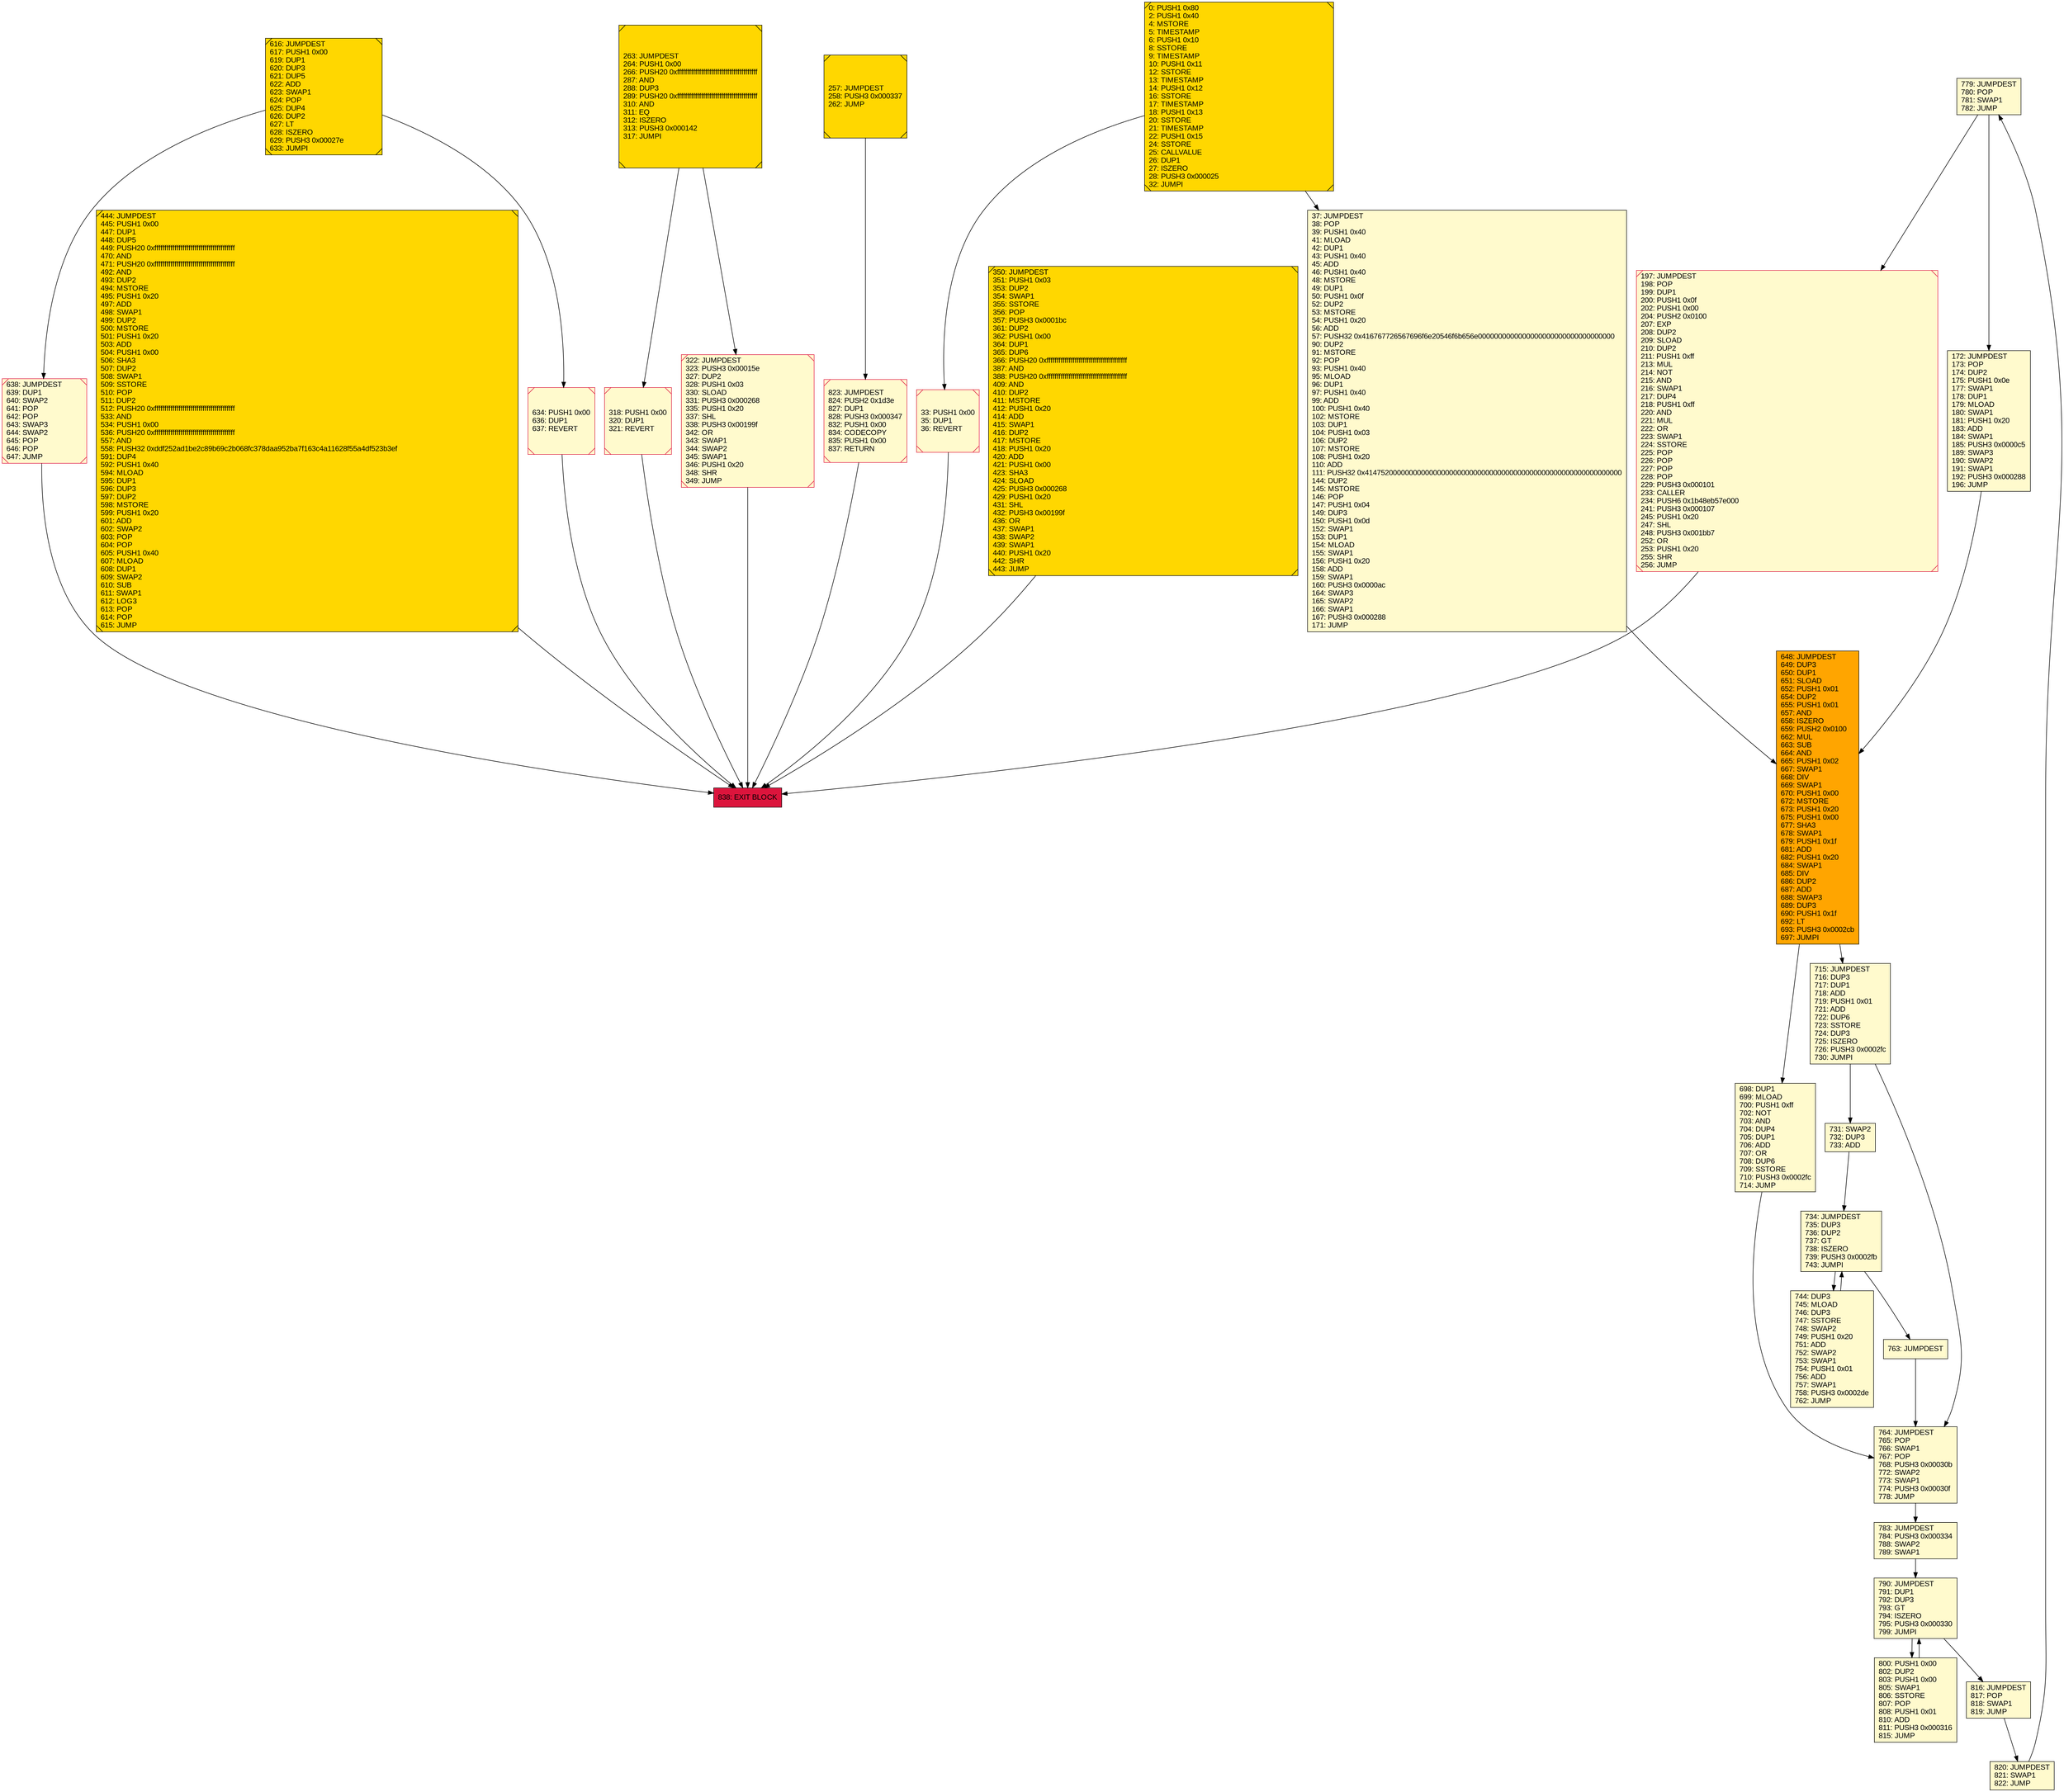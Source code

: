 digraph G {
bgcolor=transparent rankdir=UD;
node [shape=box style=filled color=black fillcolor=white fontname=arial fontcolor=black];
33 [label="33: PUSH1 0x00\l35: DUP1\l36: REVERT\l" fillcolor=lemonchiffon shape=Msquare color=crimson ];
444 [label="444: JUMPDEST\l445: PUSH1 0x00\l447: DUP1\l448: DUP5\l449: PUSH20 0xffffffffffffffffffffffffffffffffffffffff\l470: AND\l471: PUSH20 0xffffffffffffffffffffffffffffffffffffffff\l492: AND\l493: DUP2\l494: MSTORE\l495: PUSH1 0x20\l497: ADD\l498: SWAP1\l499: DUP2\l500: MSTORE\l501: PUSH1 0x20\l503: ADD\l504: PUSH1 0x00\l506: SHA3\l507: DUP2\l508: SWAP1\l509: SSTORE\l510: POP\l511: DUP2\l512: PUSH20 0xffffffffffffffffffffffffffffffffffffffff\l533: AND\l534: PUSH1 0x00\l536: PUSH20 0xffffffffffffffffffffffffffffffffffffffff\l557: AND\l558: PUSH32 0xddf252ad1be2c89b69c2b068fc378daa952ba7f163c4a11628f55a4df523b3ef\l591: DUP4\l592: PUSH1 0x40\l594: MLOAD\l595: DUP1\l596: DUP3\l597: DUP2\l598: MSTORE\l599: PUSH1 0x20\l601: ADD\l602: SWAP2\l603: POP\l604: POP\l605: PUSH1 0x40\l607: MLOAD\l608: DUP1\l609: SWAP2\l610: SUB\l611: SWAP1\l612: LOG3\l613: POP\l614: POP\l615: JUMP\l" fillcolor=lemonchiffon shape=Msquare fillcolor=gold ];
820 [label="820: JUMPDEST\l821: SWAP1\l822: JUMP\l" fillcolor=lemonchiffon ];
838 [label="838: EXIT BLOCK\l" fillcolor=crimson ];
800 [label="800: PUSH1 0x00\l802: DUP2\l803: PUSH1 0x00\l805: SWAP1\l806: SSTORE\l807: POP\l808: PUSH1 0x01\l810: ADD\l811: PUSH3 0x000316\l815: JUMP\l" fillcolor=lemonchiffon ];
715 [label="715: JUMPDEST\l716: DUP3\l717: DUP1\l718: ADD\l719: PUSH1 0x01\l721: ADD\l722: DUP6\l723: SSTORE\l724: DUP3\l725: ISZERO\l726: PUSH3 0x0002fc\l730: JUMPI\l" fillcolor=lemonchiffon ];
648 [label="648: JUMPDEST\l649: DUP3\l650: DUP1\l651: SLOAD\l652: PUSH1 0x01\l654: DUP2\l655: PUSH1 0x01\l657: AND\l658: ISZERO\l659: PUSH2 0x0100\l662: MUL\l663: SUB\l664: AND\l665: PUSH1 0x02\l667: SWAP1\l668: DIV\l669: SWAP1\l670: PUSH1 0x00\l672: MSTORE\l673: PUSH1 0x20\l675: PUSH1 0x00\l677: SHA3\l678: SWAP1\l679: PUSH1 0x1f\l681: ADD\l682: PUSH1 0x20\l684: SWAP1\l685: DIV\l686: DUP2\l687: ADD\l688: SWAP3\l689: DUP3\l690: PUSH1 0x1f\l692: LT\l693: PUSH3 0x0002cb\l697: JUMPI\l" fillcolor=orange ];
734 [label="734: JUMPDEST\l735: DUP3\l736: DUP2\l737: GT\l738: ISZERO\l739: PUSH3 0x0002fb\l743: JUMPI\l" fillcolor=lemonchiffon ];
764 [label="764: JUMPDEST\l765: POP\l766: SWAP1\l767: POP\l768: PUSH3 0x00030b\l772: SWAP2\l773: SWAP1\l774: PUSH3 0x00030f\l778: JUMP\l" fillcolor=lemonchiffon ];
638 [label="638: JUMPDEST\l639: DUP1\l640: SWAP2\l641: POP\l642: POP\l643: SWAP3\l644: SWAP2\l645: POP\l646: POP\l647: JUMP\l" fillcolor=lemonchiffon shape=Msquare color=crimson ];
197 [label="197: JUMPDEST\l198: POP\l199: DUP1\l200: PUSH1 0x0f\l202: PUSH1 0x00\l204: PUSH2 0x0100\l207: EXP\l208: DUP2\l209: SLOAD\l210: DUP2\l211: PUSH1 0xff\l213: MUL\l214: NOT\l215: AND\l216: SWAP1\l217: DUP4\l218: PUSH1 0xff\l220: AND\l221: MUL\l222: OR\l223: SWAP1\l224: SSTORE\l225: POP\l226: POP\l227: POP\l228: POP\l229: PUSH3 0x000101\l233: CALLER\l234: PUSH6 0x1b48eb57e000\l241: PUSH3 0x000107\l245: PUSH1 0x20\l247: SHL\l248: PUSH3 0x001bb7\l252: OR\l253: PUSH1 0x20\l255: SHR\l256: JUMP\l" fillcolor=lemonchiffon shape=Msquare color=crimson ];
731 [label="731: SWAP2\l732: DUP3\l733: ADD\l" fillcolor=lemonchiffon ];
634 [label="634: PUSH1 0x00\l636: DUP1\l637: REVERT\l" fillcolor=lemonchiffon shape=Msquare color=crimson ];
779 [label="779: JUMPDEST\l780: POP\l781: SWAP1\l782: JUMP\l" fillcolor=lemonchiffon ];
318 [label="318: PUSH1 0x00\l320: DUP1\l321: REVERT\l" fillcolor=lemonchiffon shape=Msquare color=crimson ];
322 [label="322: JUMPDEST\l323: PUSH3 0x00015e\l327: DUP2\l328: PUSH1 0x03\l330: SLOAD\l331: PUSH3 0x000268\l335: PUSH1 0x20\l337: SHL\l338: PUSH3 0x00199f\l342: OR\l343: SWAP1\l344: SWAP2\l345: SWAP1\l346: PUSH1 0x20\l348: SHR\l349: JUMP\l" fillcolor=lemonchiffon shape=Msquare color=crimson ];
816 [label="816: JUMPDEST\l817: POP\l818: SWAP1\l819: JUMP\l" fillcolor=lemonchiffon ];
350 [label="350: JUMPDEST\l351: PUSH1 0x03\l353: DUP2\l354: SWAP1\l355: SSTORE\l356: POP\l357: PUSH3 0x0001bc\l361: DUP2\l362: PUSH1 0x00\l364: DUP1\l365: DUP6\l366: PUSH20 0xffffffffffffffffffffffffffffffffffffffff\l387: AND\l388: PUSH20 0xffffffffffffffffffffffffffffffffffffffff\l409: AND\l410: DUP2\l411: MSTORE\l412: PUSH1 0x20\l414: ADD\l415: SWAP1\l416: DUP2\l417: MSTORE\l418: PUSH1 0x20\l420: ADD\l421: PUSH1 0x00\l423: SHA3\l424: SLOAD\l425: PUSH3 0x000268\l429: PUSH1 0x20\l431: SHL\l432: PUSH3 0x00199f\l436: OR\l437: SWAP1\l438: SWAP2\l439: SWAP1\l440: PUSH1 0x20\l442: SHR\l443: JUMP\l" fillcolor=lemonchiffon shape=Msquare fillcolor=gold ];
790 [label="790: JUMPDEST\l791: DUP1\l792: DUP3\l793: GT\l794: ISZERO\l795: PUSH3 0x000330\l799: JUMPI\l" fillcolor=lemonchiffon ];
616 [label="616: JUMPDEST\l617: PUSH1 0x00\l619: DUP1\l620: DUP3\l621: DUP5\l622: ADD\l623: SWAP1\l624: POP\l625: DUP4\l626: DUP2\l627: LT\l628: ISZERO\l629: PUSH3 0x00027e\l633: JUMPI\l" fillcolor=lemonchiffon shape=Msquare fillcolor=gold ];
257 [label="257: JUMPDEST\l258: PUSH3 0x000337\l262: JUMP\l" fillcolor=lemonchiffon shape=Msquare fillcolor=gold ];
823 [label="823: JUMPDEST\l824: PUSH2 0x1d3e\l827: DUP1\l828: PUSH3 0x000347\l832: PUSH1 0x00\l834: CODECOPY\l835: PUSH1 0x00\l837: RETURN\l" fillcolor=lemonchiffon shape=Msquare color=crimson ];
172 [label="172: JUMPDEST\l173: POP\l174: DUP2\l175: PUSH1 0x0e\l177: SWAP1\l178: DUP1\l179: MLOAD\l180: SWAP1\l181: PUSH1 0x20\l183: ADD\l184: SWAP1\l185: PUSH3 0x0000c5\l189: SWAP3\l190: SWAP2\l191: SWAP1\l192: PUSH3 0x000288\l196: JUMP\l" fillcolor=lemonchiffon ];
763 [label="763: JUMPDEST\l" fillcolor=lemonchiffon ];
783 [label="783: JUMPDEST\l784: PUSH3 0x000334\l788: SWAP2\l789: SWAP1\l" fillcolor=lemonchiffon ];
37 [label="37: JUMPDEST\l38: POP\l39: PUSH1 0x40\l41: MLOAD\l42: DUP1\l43: PUSH1 0x40\l45: ADD\l46: PUSH1 0x40\l48: MSTORE\l49: DUP1\l50: PUSH1 0x0f\l52: DUP2\l53: MSTORE\l54: PUSH1 0x20\l56: ADD\l57: PUSH32 0x416767726567696f6e20546f6b656e0000000000000000000000000000000000\l90: DUP2\l91: MSTORE\l92: POP\l93: PUSH1 0x40\l95: MLOAD\l96: DUP1\l97: PUSH1 0x40\l99: ADD\l100: PUSH1 0x40\l102: MSTORE\l103: DUP1\l104: PUSH1 0x03\l106: DUP2\l107: MSTORE\l108: PUSH1 0x20\l110: ADD\l111: PUSH32 0x4147520000000000000000000000000000000000000000000000000000000000\l144: DUP2\l145: MSTORE\l146: POP\l147: PUSH1 0x04\l149: DUP3\l150: PUSH1 0x0d\l152: SWAP1\l153: DUP1\l154: MLOAD\l155: SWAP1\l156: PUSH1 0x20\l158: ADD\l159: SWAP1\l160: PUSH3 0x0000ac\l164: SWAP3\l165: SWAP2\l166: SWAP1\l167: PUSH3 0x000288\l171: JUMP\l" fillcolor=lemonchiffon ];
263 [label="263: JUMPDEST\l264: PUSH1 0x00\l266: PUSH20 0xffffffffffffffffffffffffffffffffffffffff\l287: AND\l288: DUP3\l289: PUSH20 0xffffffffffffffffffffffffffffffffffffffff\l310: AND\l311: EQ\l312: ISZERO\l313: PUSH3 0x000142\l317: JUMPI\l" fillcolor=lemonchiffon shape=Msquare fillcolor=gold ];
698 [label="698: DUP1\l699: MLOAD\l700: PUSH1 0xff\l702: NOT\l703: AND\l704: DUP4\l705: DUP1\l706: ADD\l707: OR\l708: DUP6\l709: SSTORE\l710: PUSH3 0x0002fc\l714: JUMP\l" fillcolor=lemonchiffon ];
0 [label="0: PUSH1 0x80\l2: PUSH1 0x40\l4: MSTORE\l5: TIMESTAMP\l6: PUSH1 0x10\l8: SSTORE\l9: TIMESTAMP\l10: PUSH1 0x11\l12: SSTORE\l13: TIMESTAMP\l14: PUSH1 0x12\l16: SSTORE\l17: TIMESTAMP\l18: PUSH1 0x13\l20: SSTORE\l21: TIMESTAMP\l22: PUSH1 0x15\l24: SSTORE\l25: CALLVALUE\l26: DUP1\l27: ISZERO\l28: PUSH3 0x000025\l32: JUMPI\l" fillcolor=lemonchiffon shape=Msquare fillcolor=gold ];
744 [label="744: DUP3\l745: MLOAD\l746: DUP3\l747: SSTORE\l748: SWAP2\l749: PUSH1 0x20\l751: ADD\l752: SWAP2\l753: SWAP1\l754: PUSH1 0x01\l756: ADD\l757: SWAP1\l758: PUSH3 0x0002de\l762: JUMP\l" fillcolor=lemonchiffon ];
779 -> 197;
648 -> 715;
33 -> 838;
257 -> 823;
444 -> 838;
0 -> 37;
790 -> 816;
715 -> 731;
783 -> 790;
638 -> 838;
731 -> 734;
318 -> 838;
322 -> 838;
715 -> 764;
820 -> 779;
634 -> 838;
197 -> 838;
816 -> 820;
263 -> 318;
263 -> 322;
763 -> 764;
764 -> 783;
350 -> 838;
698 -> 764;
779 -> 172;
790 -> 800;
800 -> 790;
648 -> 698;
616 -> 634;
734 -> 744;
744 -> 734;
823 -> 838;
37 -> 648;
172 -> 648;
616 -> 638;
734 -> 763;
0 -> 33;
}